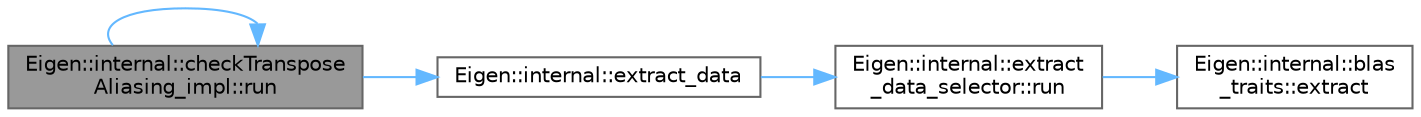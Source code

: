 digraph "Eigen::internal::checkTransposeAliasing_impl::run"
{
 // LATEX_PDF_SIZE
  bgcolor="transparent";
  edge [fontname=Helvetica,fontsize=10,labelfontname=Helvetica,labelfontsize=10];
  node [fontname=Helvetica,fontsize=10,shape=box,height=0.2,width=0.4];
  rankdir="LR";
  Node1 [id="Node000001",label="Eigen::internal::checkTranspose\lAliasing_impl::run",height=0.2,width=0.4,color="gray40", fillcolor="grey60", style="filled", fontcolor="black",tooltip=" "];
  Node1 -> Node2 [id="edge5_Node000001_Node000002",color="steelblue1",style="solid",tooltip=" "];
  Node2 [id="Node000002",label="Eigen::internal::extract_data",height=0.2,width=0.4,color="grey40", fillcolor="white", style="filled",URL="$namespace_eigen_1_1internal.html#a9023589ab2cb199e9b9216cb94b0310e",tooltip=" "];
  Node2 -> Node3 [id="edge6_Node000002_Node000003",color="steelblue1",style="solid",tooltip=" "];
  Node3 [id="Node000003",label="Eigen::internal::extract\l_data_selector::run",height=0.2,width=0.4,color="grey40", fillcolor="white", style="filled",URL="$struct_eigen_1_1internal_1_1extract__data__selector.html#a6f6ed809bd807a552227d7188626dcc9",tooltip=" "];
  Node3 -> Node4 [id="edge7_Node000003_Node000004",color="steelblue1",style="solid",tooltip=" "];
  Node4 [id="Node000004",label="Eigen::internal::blas\l_traits::extract",height=0.2,width=0.4,color="grey40", fillcolor="white", style="filled",URL="$struct_eigen_1_1internal_1_1blas__traits.html#a05d6cd2ebeac5e92aee45db28b416023",tooltip=" "];
  Node1 -> Node1 [id="edge8_Node000001_Node000001",color="steelblue1",style="solid",tooltip=" "];
}
